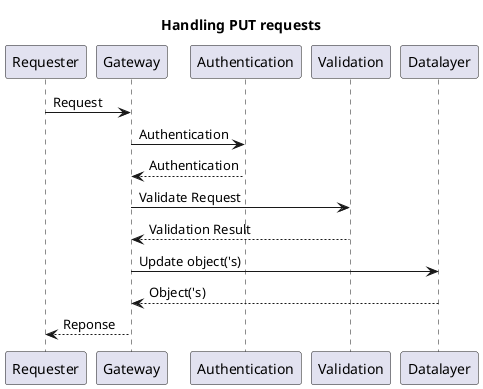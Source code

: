 @startuml
title: Handling PUT requests
Requester -> Gateway: Request
Gateway -> Authentication  : Authentication
Authentication --> Gateway  : Authentication
Gateway -> Validation : Validate Request
Validation --> Gateway : Validation Result
Gateway -> Datalayer: Update object('s)
Datalayer --> Gateway : Object('s)
Gateway --> Requester: Reponse
@enduml